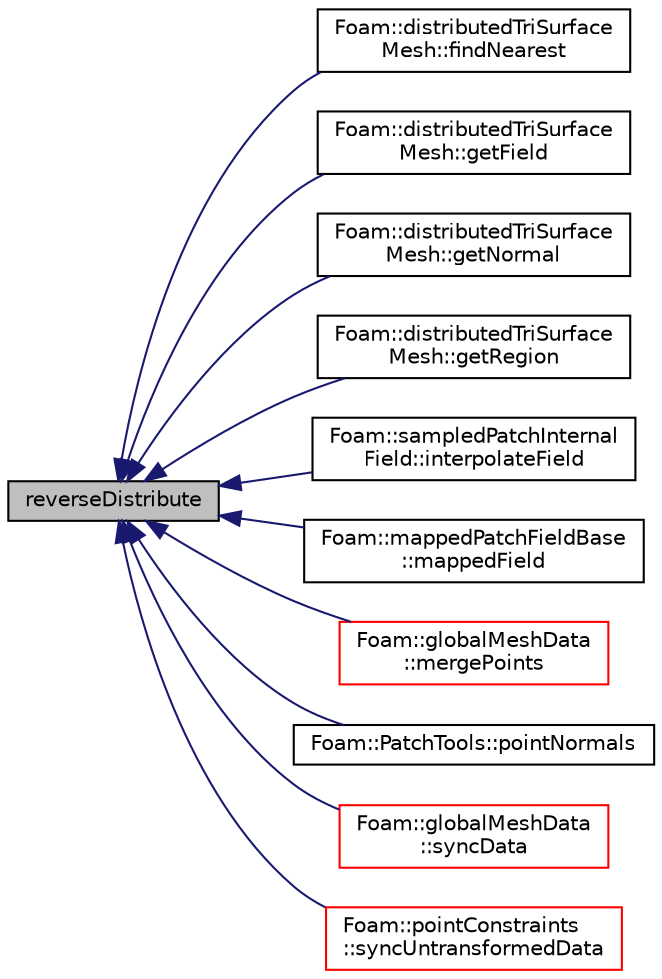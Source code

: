 digraph "reverseDistribute"
{
  bgcolor="transparent";
  edge [fontname="Helvetica",fontsize="10",labelfontname="Helvetica",labelfontsize="10"];
  node [fontname="Helvetica",fontsize="10",shape=record];
  rankdir="LR";
  Node1 [label="reverseDistribute",height=0.2,width=0.4,color="black", fillcolor="grey75", style="filled", fontcolor="black"];
  Node1 -> Node2 [dir="back",color="midnightblue",fontsize="10",style="solid",fontname="Helvetica"];
  Node2 [label="Foam::distributedTriSurface\lMesh::findNearest",height=0.2,width=0.4,color="black",URL="$a00553.html#ad64c821f48b189f0be09244ae2037fdc"];
  Node1 -> Node3 [dir="back",color="midnightblue",fontsize="10",style="solid",fontname="Helvetica"];
  Node3 [label="Foam::distributedTriSurface\lMesh::getField",height=0.2,width=0.4,color="black",URL="$a00553.html#a95e7ab4eb08b2aa21eea8803448f1c34",tooltip="WIP. From a set of hits (points and. "];
  Node1 -> Node4 [dir="back",color="midnightblue",fontsize="10",style="solid",fontname="Helvetica"];
  Node4 [label="Foam::distributedTriSurface\lMesh::getNormal",height=0.2,width=0.4,color="black",URL="$a00553.html#a502647d85c5dad76c637a7380d92a63d",tooltip="From a set of points and indices get the normal. "];
  Node1 -> Node5 [dir="back",color="midnightblue",fontsize="10",style="solid",fontname="Helvetica"];
  Node5 [label="Foam::distributedTriSurface\lMesh::getRegion",height=0.2,width=0.4,color="black",URL="$a00553.html#aa169783cb670368723f3780399953280",tooltip="From a set of points and indices get the region. "];
  Node1 -> Node6 [dir="back",color="midnightblue",fontsize="10",style="solid",fontname="Helvetica"];
  Node6 [label="Foam::sampledPatchInternal\lField::interpolateField",height=0.2,width=0.4,color="black",URL="$a02215.html#aefd86b240db58e582111d07b68287113"];
  Node1 -> Node7 [dir="back",color="midnightblue",fontsize="10",style="solid",fontname="Helvetica"];
  Node7 [label="Foam::mappedPatchFieldBase\l::mappedField",height=0.2,width=0.4,color="black",URL="$a01412.html#af85b5ce63e4be45def690103f387de9a",tooltip="Map sampleField onto *this patch. "];
  Node1 -> Node8 [dir="back",color="midnightblue",fontsize="10",style="solid",fontname="Helvetica"];
  Node8 [label="Foam::globalMeshData\l::mergePoints",height=0.2,width=0.4,color="red",URL="$a00925.html#a88daf4a4726e5a4a41e77ec8827e8fb2",tooltip="Helper for merging (collocated!) mesh point data. "];
  Node1 -> Node9 [dir="back",color="midnightblue",fontsize="10",style="solid",fontname="Helvetica"];
  Node9 [label="Foam::PatchTools::pointNormals",height=0.2,width=0.4,color="black",URL="$a01803.html#ab60186b13b96788288ecfa924a6950d2"];
  Node1 -> Node10 [dir="back",color="midnightblue",fontsize="10",style="solid",fontname="Helvetica"];
  Node10 [label="Foam::globalMeshData\l::syncData",height=0.2,width=0.4,color="red",URL="$a00925.html#a81fffc5ec4bfe50dd3ba0a3ca38ee2f1",tooltip="Helper: synchronise data with transforms. "];
  Node1 -> Node11 [dir="back",color="midnightblue",fontsize="10",style="solid",fontname="Helvetica"];
  Node11 [label="Foam::pointConstraints\l::syncUntransformedData",height=0.2,width=0.4,color="red",URL="$a01860.html#a60a2f4543c7dc5c768bd06768d7004c6",tooltip="Helper: sync data on collocated points only. "];
}
